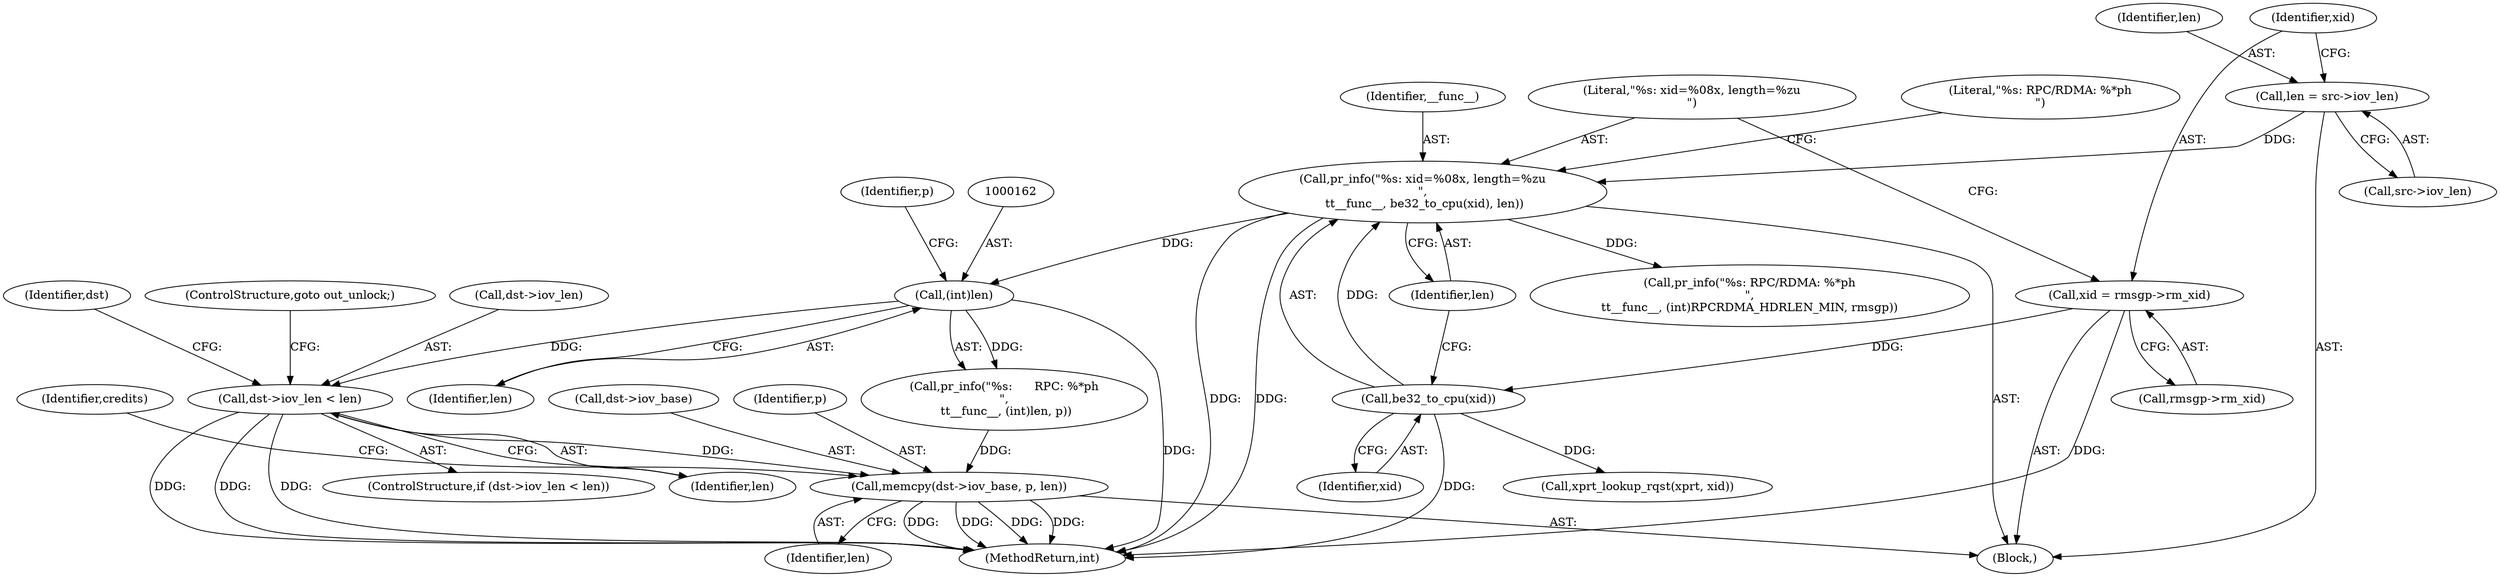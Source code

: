 digraph "0_linux_c70422f760c120480fee4de6c38804c72aa26bc1_23@pointer" {
"1000212" [label="(Call,dst->iov_len < len)"];
"1000161" [label="(Call,(int)len)"];
"1000145" [label="(Call,pr_info(\"%s: xid=%08x, length=%zu\n\",\n \t\t__func__, be32_to_cpu(xid), len))"];
"1000148" [label="(Call,be32_to_cpu(xid))"];
"1000140" [label="(Call,xid = rmsgp->rm_xid)"];
"1000135" [label="(Call,len = src->iov_len)"];
"1000218" [label="(Call,memcpy(dst->iov_base, p, len))"];
"1000223" [label="(Identifier,len)"];
"1000151" [label="(Call,pr_info(\"%s: RPC/RDMA: %*ph\n\",\n\t\t__func__, (int)RPCRDMA_HDRLEN_MIN, rmsgp))"];
"1000211" [label="(ControlStructure,if (dst->iov_len < len))"];
"1000216" [label="(Identifier,len)"];
"1000225" [label="(Identifier,credits)"];
"1000148" [label="(Call,be32_to_cpu(xid))"];
"1000147" [label="(Identifier,__func__)"];
"1000158" [label="(Call,pr_info(\"%s:      RPC: %*ph\n\",\n \t\t__func__, (int)len, p))"];
"1000183" [label="(Call,xprt_lookup_rqst(xprt, xid))"];
"1000145" [label="(Call,pr_info(\"%s: xid=%08x, length=%zu\n\",\n \t\t__func__, be32_to_cpu(xid), len))"];
"1000218" [label="(Call,memcpy(dst->iov_base, p, len))"];
"1000105" [label="(Block,)"];
"1000164" [label="(Identifier,p)"];
"1000146" [label="(Literal,\"%s: xid=%08x, length=%zu\n\")"];
"1000140" [label="(Call,xid = rmsgp->rm_xid)"];
"1000314" [label="(MethodReturn,int)"];
"1000219" [label="(Call,dst->iov_base)"];
"1000220" [label="(Identifier,dst)"];
"1000161" [label="(Call,(int)len)"];
"1000137" [label="(Call,src->iov_len)"];
"1000135" [label="(Call,len = src->iov_len)"];
"1000150" [label="(Identifier,len)"];
"1000212" [label="(Call,dst->iov_len < len)"];
"1000136" [label="(Identifier,len)"];
"1000149" [label="(Identifier,xid)"];
"1000142" [label="(Call,rmsgp->rm_xid)"];
"1000163" [label="(Identifier,len)"];
"1000217" [label="(ControlStructure,goto out_unlock;)"];
"1000213" [label="(Call,dst->iov_len)"];
"1000152" [label="(Literal,\"%s: RPC/RDMA: %*ph\n\")"];
"1000141" [label="(Identifier,xid)"];
"1000222" [label="(Identifier,p)"];
"1000212" -> "1000211"  [label="AST: "];
"1000212" -> "1000216"  [label="CFG: "];
"1000213" -> "1000212"  [label="AST: "];
"1000216" -> "1000212"  [label="AST: "];
"1000217" -> "1000212"  [label="CFG: "];
"1000220" -> "1000212"  [label="CFG: "];
"1000212" -> "1000314"  [label="DDG: "];
"1000212" -> "1000314"  [label="DDG: "];
"1000212" -> "1000314"  [label="DDG: "];
"1000161" -> "1000212"  [label="DDG: "];
"1000212" -> "1000218"  [label="DDG: "];
"1000161" -> "1000158"  [label="AST: "];
"1000161" -> "1000163"  [label="CFG: "];
"1000162" -> "1000161"  [label="AST: "];
"1000163" -> "1000161"  [label="AST: "];
"1000164" -> "1000161"  [label="CFG: "];
"1000161" -> "1000314"  [label="DDG: "];
"1000161" -> "1000158"  [label="DDG: "];
"1000145" -> "1000161"  [label="DDG: "];
"1000145" -> "1000105"  [label="AST: "];
"1000145" -> "1000150"  [label="CFG: "];
"1000146" -> "1000145"  [label="AST: "];
"1000147" -> "1000145"  [label="AST: "];
"1000148" -> "1000145"  [label="AST: "];
"1000150" -> "1000145"  [label="AST: "];
"1000152" -> "1000145"  [label="CFG: "];
"1000145" -> "1000314"  [label="DDG: "];
"1000145" -> "1000314"  [label="DDG: "];
"1000148" -> "1000145"  [label="DDG: "];
"1000135" -> "1000145"  [label="DDG: "];
"1000145" -> "1000151"  [label="DDG: "];
"1000148" -> "1000149"  [label="CFG: "];
"1000149" -> "1000148"  [label="AST: "];
"1000150" -> "1000148"  [label="CFG: "];
"1000148" -> "1000314"  [label="DDG: "];
"1000140" -> "1000148"  [label="DDG: "];
"1000148" -> "1000183"  [label="DDG: "];
"1000140" -> "1000105"  [label="AST: "];
"1000140" -> "1000142"  [label="CFG: "];
"1000141" -> "1000140"  [label="AST: "];
"1000142" -> "1000140"  [label="AST: "];
"1000146" -> "1000140"  [label="CFG: "];
"1000140" -> "1000314"  [label="DDG: "];
"1000135" -> "1000105"  [label="AST: "];
"1000135" -> "1000137"  [label="CFG: "];
"1000136" -> "1000135"  [label="AST: "];
"1000137" -> "1000135"  [label="AST: "];
"1000141" -> "1000135"  [label="CFG: "];
"1000218" -> "1000105"  [label="AST: "];
"1000218" -> "1000223"  [label="CFG: "];
"1000219" -> "1000218"  [label="AST: "];
"1000222" -> "1000218"  [label="AST: "];
"1000223" -> "1000218"  [label="AST: "];
"1000225" -> "1000218"  [label="CFG: "];
"1000218" -> "1000314"  [label="DDG: "];
"1000218" -> "1000314"  [label="DDG: "];
"1000218" -> "1000314"  [label="DDG: "];
"1000218" -> "1000314"  [label="DDG: "];
"1000158" -> "1000218"  [label="DDG: "];
}
